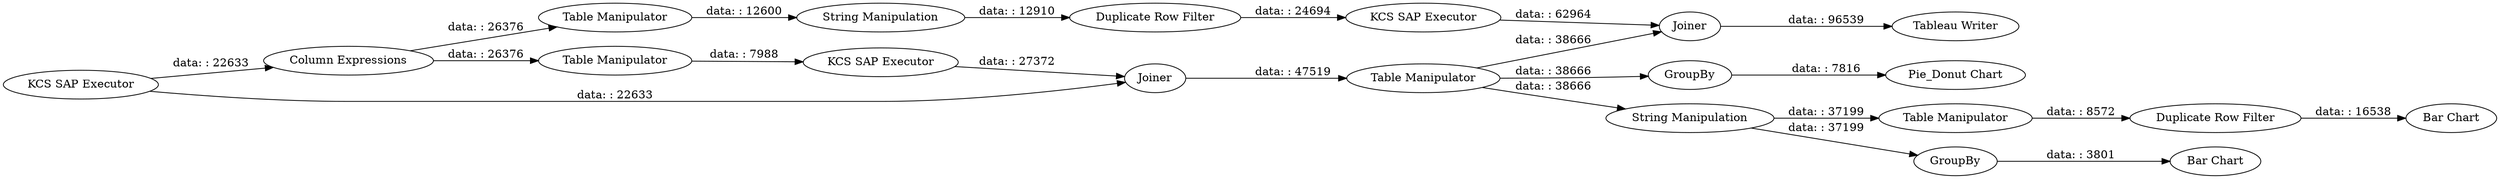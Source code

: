 digraph {
	"-1092106762584898536_32" [label="Bar Chart"]
	"-1092106762584898536_24" [label="String Manipulation"]
	"-1092106762584898536_30" [label="Table Manipulator"]
	"-1092106762584898536_34" [label=GroupBy]
	"-1092106762584898536_1" [label="KCS SAP Executor"]
	"-1092106762584898536_7" [label="Table Manipulator"]
	"-1092106762584898536_27" [label=GroupBy]
	"-1092106762584898536_36" [label=Joiner]
	"-1092106762584898536_6" [label="Column Expressions"]
	"-1092106762584898536_4" [label="String Manipulation"]
	"-1092106762584898536_26" [label="KCS SAP Executor"]
	"-1092106762584898536_11" [label="Table Manipulator"]
	"-1092106762584898536_25" [label="Duplicate Row Filter"]
	"-1092106762584898536_28" [label="Table Manipulator"]
	"-1092106762584898536_29" [label="Bar Chart"]
	"-1092106762584898536_31" [label="Duplicate Row Filter"]
	"-1092106762584898536_8" [label="KCS SAP Executor"]
	"-1092106762584898536_10" [label="Tableau Writer"]
	"-1092106762584898536_35" [label="Pie_Donut Chart"]
	"-1092106762584898536_9" [label=Joiner]
	"-1092106762584898536_28" -> "-1092106762584898536_4" [label="data: : 38666"]
	"-1092106762584898536_6" -> "-1092106762584898536_7" [label="data: : 26376"]
	"-1092106762584898536_36" -> "-1092106762584898536_10" [label="data: : 96539"]
	"-1092106762584898536_31" -> "-1092106762584898536_32" [label="data: : 16538"]
	"-1092106762584898536_28" -> "-1092106762584898536_34" [label="data: : 38666"]
	"-1092106762584898536_24" -> "-1092106762584898536_25" [label="data: : 12910"]
	"-1092106762584898536_27" -> "-1092106762584898536_29" [label="data: : 3801"]
	"-1092106762584898536_1" -> "-1092106762584898536_6" [label="data: : 22633"]
	"-1092106762584898536_34" -> "-1092106762584898536_35" [label="data: : 7816"]
	"-1092106762584898536_4" -> "-1092106762584898536_27" [label="data: : 37199"]
	"-1092106762584898536_25" -> "-1092106762584898536_26" [label="data: : 24694"]
	"-1092106762584898536_1" -> "-1092106762584898536_9" [label="data: : 22633"]
	"-1092106762584898536_28" -> "-1092106762584898536_36" [label="data: : 38666"]
	"-1092106762584898536_7" -> "-1092106762584898536_8" [label="data: : 7988"]
	"-1092106762584898536_11" -> "-1092106762584898536_24" [label="data: : 12600"]
	"-1092106762584898536_9" -> "-1092106762584898536_28" [label="data: : 47519"]
	"-1092106762584898536_30" -> "-1092106762584898536_31" [label="data: : 8572"]
	"-1092106762584898536_4" -> "-1092106762584898536_30" [label="data: : 37199"]
	"-1092106762584898536_6" -> "-1092106762584898536_11" [label="data: : 26376"]
	"-1092106762584898536_26" -> "-1092106762584898536_36" [label="data: : 62964"]
	"-1092106762584898536_8" -> "-1092106762584898536_9" [label="data: : 27372"]
	rankdir=LR
}
